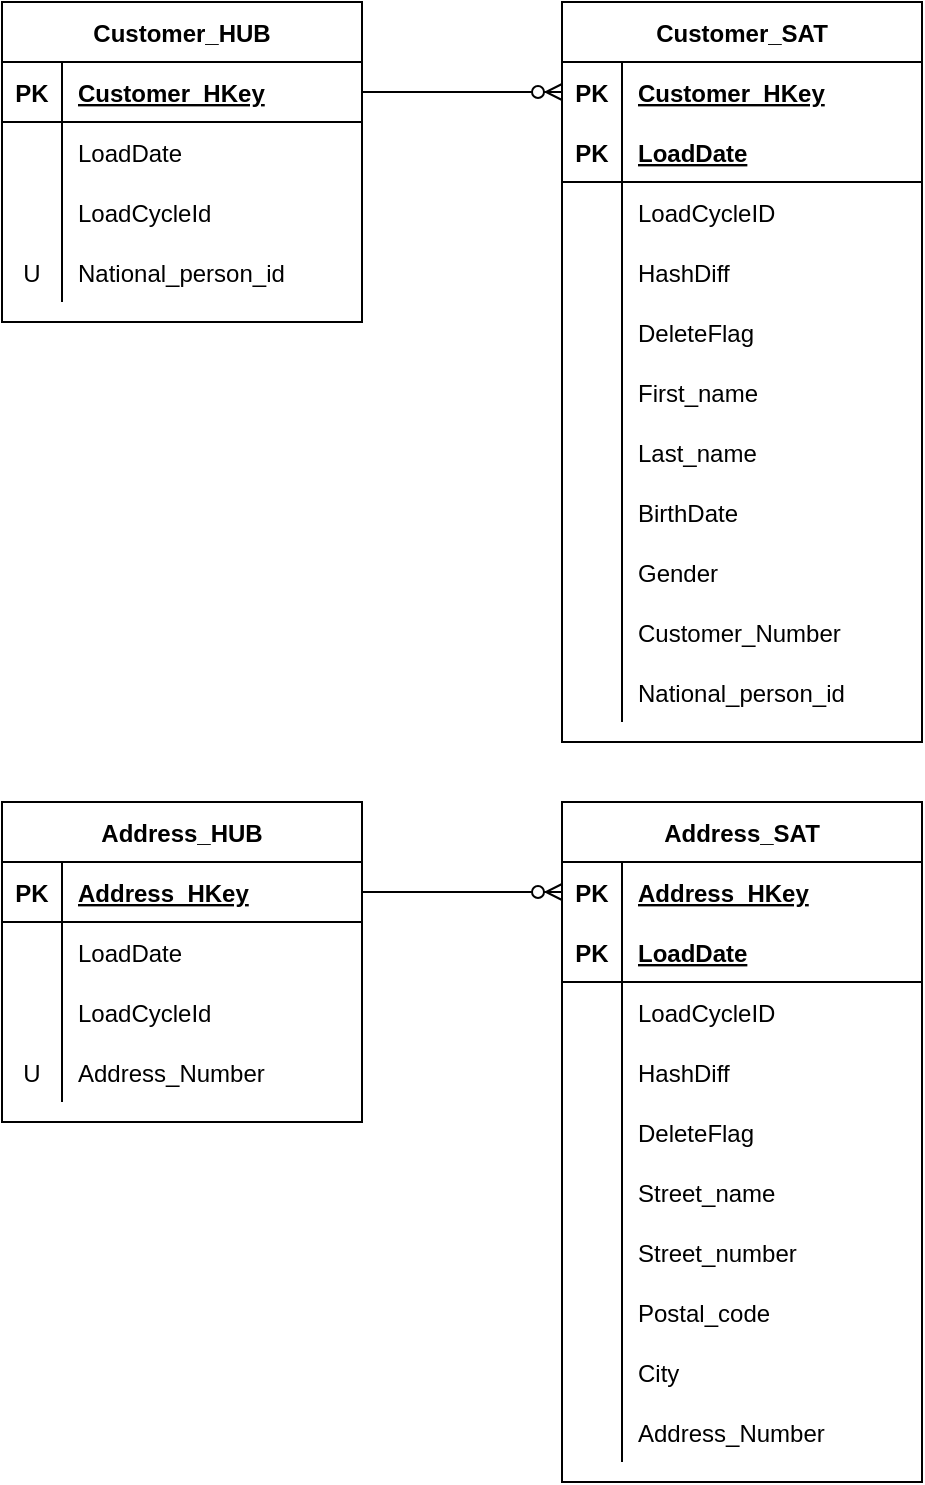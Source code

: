 <mxfile version="16.6.1" type="github">
  <diagram id="XhAqb81qaY7WWSxsu5OB" name="Page-1">
    <mxGraphModel dx="1407" dy="971" grid="1" gridSize="10" guides="1" tooltips="1" connect="1" arrows="1" fold="1" page="1" pageScale="1" pageWidth="827" pageHeight="1169" math="0" shadow="0">
      <root>
        <mxCell id="0" />
        <mxCell id="1" parent="0" />
        <mxCell id="ZphcTN7l0d4UDiau926S-1" value="Customer_HUB" style="shape=table;startSize=30;container=1;collapsible=1;childLayout=tableLayout;fixedRows=1;rowLines=0;fontStyle=1;align=center;resizeLast=1;" parent="1" vertex="1">
          <mxGeometry x="200" y="40" width="180" height="160" as="geometry" />
        </mxCell>
        <mxCell id="ZphcTN7l0d4UDiau926S-2" value="" style="shape=tableRow;horizontal=0;startSize=0;swimlaneHead=0;swimlaneBody=0;fillColor=none;collapsible=0;dropTarget=0;points=[[0,0.5],[1,0.5]];portConstraint=eastwest;top=0;left=0;right=0;bottom=1;" parent="ZphcTN7l0d4UDiau926S-1" vertex="1">
          <mxGeometry y="30" width="180" height="30" as="geometry" />
        </mxCell>
        <mxCell id="ZphcTN7l0d4UDiau926S-3" value="PK" style="shape=partialRectangle;connectable=0;fillColor=none;top=0;left=0;bottom=0;right=0;fontStyle=1;overflow=hidden;" parent="ZphcTN7l0d4UDiau926S-2" vertex="1">
          <mxGeometry width="30" height="30" as="geometry">
            <mxRectangle width="30" height="30" as="alternateBounds" />
          </mxGeometry>
        </mxCell>
        <mxCell id="ZphcTN7l0d4UDiau926S-4" value="Customer_HKey" style="shape=partialRectangle;connectable=0;fillColor=none;top=0;left=0;bottom=0;right=0;align=left;spacingLeft=6;fontStyle=5;overflow=hidden;" parent="ZphcTN7l0d4UDiau926S-2" vertex="1">
          <mxGeometry x="30" width="150" height="30" as="geometry">
            <mxRectangle width="150" height="30" as="alternateBounds" />
          </mxGeometry>
        </mxCell>
        <mxCell id="ZphcTN7l0d4UDiau926S-5" value="" style="shape=tableRow;horizontal=0;startSize=0;swimlaneHead=0;swimlaneBody=0;fillColor=none;collapsible=0;dropTarget=0;points=[[0,0.5],[1,0.5]];portConstraint=eastwest;top=0;left=0;right=0;bottom=0;" parent="ZphcTN7l0d4UDiau926S-1" vertex="1">
          <mxGeometry y="60" width="180" height="30" as="geometry" />
        </mxCell>
        <mxCell id="ZphcTN7l0d4UDiau926S-6" value="" style="shape=partialRectangle;connectable=0;fillColor=none;top=0;left=0;bottom=0;right=0;editable=1;overflow=hidden;" parent="ZphcTN7l0d4UDiau926S-5" vertex="1">
          <mxGeometry width="30" height="30" as="geometry">
            <mxRectangle width="30" height="30" as="alternateBounds" />
          </mxGeometry>
        </mxCell>
        <mxCell id="ZphcTN7l0d4UDiau926S-7" value="LoadDate" style="shape=partialRectangle;connectable=0;fillColor=none;top=0;left=0;bottom=0;right=0;align=left;spacingLeft=6;overflow=hidden;" parent="ZphcTN7l0d4UDiau926S-5" vertex="1">
          <mxGeometry x="30" width="150" height="30" as="geometry">
            <mxRectangle width="150" height="30" as="alternateBounds" />
          </mxGeometry>
        </mxCell>
        <mxCell id="ZphcTN7l0d4UDiau926S-8" value="" style="shape=tableRow;horizontal=0;startSize=0;swimlaneHead=0;swimlaneBody=0;fillColor=none;collapsible=0;dropTarget=0;points=[[0,0.5],[1,0.5]];portConstraint=eastwest;top=0;left=0;right=0;bottom=0;" parent="ZphcTN7l0d4UDiau926S-1" vertex="1">
          <mxGeometry y="90" width="180" height="30" as="geometry" />
        </mxCell>
        <mxCell id="ZphcTN7l0d4UDiau926S-9" value="" style="shape=partialRectangle;connectable=0;fillColor=none;top=0;left=0;bottom=0;right=0;editable=1;overflow=hidden;" parent="ZphcTN7l0d4UDiau926S-8" vertex="1">
          <mxGeometry width="30" height="30" as="geometry">
            <mxRectangle width="30" height="30" as="alternateBounds" />
          </mxGeometry>
        </mxCell>
        <mxCell id="ZphcTN7l0d4UDiau926S-10" value="LoadCycleId" style="shape=partialRectangle;connectable=0;fillColor=none;top=0;left=0;bottom=0;right=0;align=left;spacingLeft=6;overflow=hidden;" parent="ZphcTN7l0d4UDiau926S-8" vertex="1">
          <mxGeometry x="30" width="150" height="30" as="geometry">
            <mxRectangle width="150" height="30" as="alternateBounds" />
          </mxGeometry>
        </mxCell>
        <mxCell id="ZphcTN7l0d4UDiau926S-11" value="" style="shape=tableRow;horizontal=0;startSize=0;swimlaneHead=0;swimlaneBody=0;fillColor=none;collapsible=0;dropTarget=0;points=[[0,0.5],[1,0.5]];portConstraint=eastwest;top=0;left=0;right=0;bottom=0;" parent="ZphcTN7l0d4UDiau926S-1" vertex="1">
          <mxGeometry y="120" width="180" height="30" as="geometry" />
        </mxCell>
        <mxCell id="ZphcTN7l0d4UDiau926S-12" value="U" style="shape=partialRectangle;connectable=0;fillColor=none;top=0;left=0;bottom=0;right=0;editable=1;overflow=hidden;" parent="ZphcTN7l0d4UDiau926S-11" vertex="1">
          <mxGeometry width="30" height="30" as="geometry">
            <mxRectangle width="30" height="30" as="alternateBounds" />
          </mxGeometry>
        </mxCell>
        <mxCell id="ZphcTN7l0d4UDiau926S-13" value="National_person_id" style="shape=partialRectangle;connectable=0;fillColor=none;top=0;left=0;bottom=0;right=0;align=left;spacingLeft=6;overflow=hidden;" parent="ZphcTN7l0d4UDiau926S-11" vertex="1">
          <mxGeometry x="30" width="150" height="30" as="geometry">
            <mxRectangle width="150" height="30" as="alternateBounds" />
          </mxGeometry>
        </mxCell>
        <mxCell id="_coLPlHxsg114Q_rJmpB-6" value="" style="edgeStyle=entityRelationEdgeStyle;fontSize=12;html=1;endArrow=ERzeroToMany;endFill=1;rounded=0;entryX=0;entryY=0.5;entryDx=0;entryDy=0;exitX=1;exitY=0.5;exitDx=0;exitDy=0;" parent="1" source="ZphcTN7l0d4UDiau926S-2" target="V0uBWuoTzlH4KgRFB7Cc-2" edge="1">
          <mxGeometry width="100" height="100" relative="1" as="geometry">
            <mxPoint x="340" y="780" as="sourcePoint" />
            <mxPoint x="400" y="75" as="targetPoint" />
          </mxGeometry>
        </mxCell>
        <mxCell id="_coLPlHxsg114Q_rJmpB-7" value="" style="edgeStyle=entityRelationEdgeStyle;fontSize=12;html=1;endArrow=ERzeroToMany;endFill=1;rounded=0;entryX=0;entryY=0.5;entryDx=0;entryDy=0;exitX=1;exitY=0.5;exitDx=0;exitDy=0;" parent="1" source="V0uBWuoTzlH4KgRFB7Cc-82" target="V0uBWuoTzlH4KgRFB7Cc-36" edge="1">
          <mxGeometry width="100" height="100" relative="1" as="geometry">
            <mxPoint x="320" y="570" as="sourcePoint" />
            <mxPoint x="400" y="525" as="targetPoint" />
          </mxGeometry>
        </mxCell>
        <mxCell id="V0uBWuoTzlH4KgRFB7Cc-1" value="Customer_SAT" style="shape=table;startSize=30;container=1;collapsible=1;childLayout=tableLayout;fixedRows=1;rowLines=0;fontStyle=1;align=center;resizeLast=1;" vertex="1" parent="1">
          <mxGeometry x="480" y="40" width="180" height="370" as="geometry" />
        </mxCell>
        <mxCell id="V0uBWuoTzlH4KgRFB7Cc-2" value="" style="shape=tableRow;horizontal=0;startSize=0;swimlaneHead=0;swimlaneBody=0;fillColor=none;collapsible=0;dropTarget=0;points=[[0,0.5],[1,0.5]];portConstraint=eastwest;top=0;left=0;right=0;bottom=0;" vertex="1" parent="V0uBWuoTzlH4KgRFB7Cc-1">
          <mxGeometry y="30" width="180" height="30" as="geometry" />
        </mxCell>
        <mxCell id="V0uBWuoTzlH4KgRFB7Cc-3" value="PK" style="shape=partialRectangle;connectable=0;fillColor=none;top=0;left=0;bottom=0;right=0;fontStyle=1;overflow=hidden;" vertex="1" parent="V0uBWuoTzlH4KgRFB7Cc-2">
          <mxGeometry width="30" height="30" as="geometry">
            <mxRectangle width="30" height="30" as="alternateBounds" />
          </mxGeometry>
        </mxCell>
        <mxCell id="V0uBWuoTzlH4KgRFB7Cc-4" value="Customer_HKey" style="shape=partialRectangle;connectable=0;fillColor=none;top=0;left=0;bottom=0;right=0;align=left;spacingLeft=6;fontStyle=5;overflow=hidden;" vertex="1" parent="V0uBWuoTzlH4KgRFB7Cc-2">
          <mxGeometry x="30" width="150" height="30" as="geometry">
            <mxRectangle width="150" height="30" as="alternateBounds" />
          </mxGeometry>
        </mxCell>
        <mxCell id="V0uBWuoTzlH4KgRFB7Cc-5" value="" style="shape=tableRow;horizontal=0;startSize=0;swimlaneHead=0;swimlaneBody=0;fillColor=none;collapsible=0;dropTarget=0;points=[[0,0.5],[1,0.5]];portConstraint=eastwest;top=0;left=0;right=0;bottom=1;" vertex="1" parent="V0uBWuoTzlH4KgRFB7Cc-1">
          <mxGeometry y="60" width="180" height="30" as="geometry" />
        </mxCell>
        <mxCell id="V0uBWuoTzlH4KgRFB7Cc-6" value="PK" style="shape=partialRectangle;connectable=0;fillColor=none;top=0;left=0;bottom=0;right=0;fontStyle=1;overflow=hidden;" vertex="1" parent="V0uBWuoTzlH4KgRFB7Cc-5">
          <mxGeometry width="30" height="30" as="geometry">
            <mxRectangle width="30" height="30" as="alternateBounds" />
          </mxGeometry>
        </mxCell>
        <mxCell id="V0uBWuoTzlH4KgRFB7Cc-7" value="LoadDate" style="shape=partialRectangle;connectable=0;fillColor=none;top=0;left=0;bottom=0;right=0;align=left;spacingLeft=6;fontStyle=5;overflow=hidden;" vertex="1" parent="V0uBWuoTzlH4KgRFB7Cc-5">
          <mxGeometry x="30" width="150" height="30" as="geometry">
            <mxRectangle width="150" height="30" as="alternateBounds" />
          </mxGeometry>
        </mxCell>
        <mxCell id="V0uBWuoTzlH4KgRFB7Cc-8" value="" style="shape=tableRow;horizontal=0;startSize=0;swimlaneHead=0;swimlaneBody=0;fillColor=none;collapsible=0;dropTarget=0;points=[[0,0.5],[1,0.5]];portConstraint=eastwest;top=0;left=0;right=0;bottom=0;" vertex="1" parent="V0uBWuoTzlH4KgRFB7Cc-1">
          <mxGeometry y="90" width="180" height="30" as="geometry" />
        </mxCell>
        <mxCell id="V0uBWuoTzlH4KgRFB7Cc-9" value="" style="shape=partialRectangle;connectable=0;fillColor=none;top=0;left=0;bottom=0;right=0;editable=1;overflow=hidden;" vertex="1" parent="V0uBWuoTzlH4KgRFB7Cc-8">
          <mxGeometry width="30" height="30" as="geometry">
            <mxRectangle width="30" height="30" as="alternateBounds" />
          </mxGeometry>
        </mxCell>
        <mxCell id="V0uBWuoTzlH4KgRFB7Cc-10" value="LoadCycleID" style="shape=partialRectangle;connectable=0;fillColor=none;top=0;left=0;bottom=0;right=0;align=left;spacingLeft=6;overflow=hidden;" vertex="1" parent="V0uBWuoTzlH4KgRFB7Cc-8">
          <mxGeometry x="30" width="150" height="30" as="geometry">
            <mxRectangle width="150" height="30" as="alternateBounds" />
          </mxGeometry>
        </mxCell>
        <mxCell id="V0uBWuoTzlH4KgRFB7Cc-11" value="" style="shape=tableRow;horizontal=0;startSize=0;swimlaneHead=0;swimlaneBody=0;fillColor=none;collapsible=0;dropTarget=0;points=[[0,0.5],[1,0.5]];portConstraint=eastwest;top=0;left=0;right=0;bottom=0;" vertex="1" parent="V0uBWuoTzlH4KgRFB7Cc-1">
          <mxGeometry y="120" width="180" height="30" as="geometry" />
        </mxCell>
        <mxCell id="V0uBWuoTzlH4KgRFB7Cc-12" value="" style="shape=partialRectangle;connectable=0;fillColor=none;top=0;left=0;bottom=0;right=0;editable=1;overflow=hidden;" vertex="1" parent="V0uBWuoTzlH4KgRFB7Cc-11">
          <mxGeometry width="30" height="30" as="geometry">
            <mxRectangle width="30" height="30" as="alternateBounds" />
          </mxGeometry>
        </mxCell>
        <mxCell id="V0uBWuoTzlH4KgRFB7Cc-13" value="HashDiff" style="shape=partialRectangle;connectable=0;fillColor=none;top=0;left=0;bottom=0;right=0;align=left;spacingLeft=6;overflow=hidden;" vertex="1" parent="V0uBWuoTzlH4KgRFB7Cc-11">
          <mxGeometry x="30" width="150" height="30" as="geometry">
            <mxRectangle width="150" height="30" as="alternateBounds" />
          </mxGeometry>
        </mxCell>
        <mxCell id="V0uBWuoTzlH4KgRFB7Cc-14" style="shape=tableRow;horizontal=0;startSize=0;swimlaneHead=0;swimlaneBody=0;fillColor=none;collapsible=0;dropTarget=0;points=[[0,0.5],[1,0.5]];portConstraint=eastwest;top=0;left=0;right=0;bottom=0;" vertex="1" parent="V0uBWuoTzlH4KgRFB7Cc-1">
          <mxGeometry y="150" width="180" height="30" as="geometry" />
        </mxCell>
        <mxCell id="V0uBWuoTzlH4KgRFB7Cc-15" style="shape=partialRectangle;connectable=0;fillColor=none;top=0;left=0;bottom=0;right=0;editable=1;overflow=hidden;" vertex="1" parent="V0uBWuoTzlH4KgRFB7Cc-14">
          <mxGeometry width="30" height="30" as="geometry">
            <mxRectangle width="30" height="30" as="alternateBounds" />
          </mxGeometry>
        </mxCell>
        <mxCell id="V0uBWuoTzlH4KgRFB7Cc-16" value="DeleteFlag" style="shape=partialRectangle;connectable=0;fillColor=none;top=0;left=0;bottom=0;right=0;align=left;spacingLeft=6;overflow=hidden;" vertex="1" parent="V0uBWuoTzlH4KgRFB7Cc-14">
          <mxGeometry x="30" width="150" height="30" as="geometry">
            <mxRectangle width="150" height="30" as="alternateBounds" />
          </mxGeometry>
        </mxCell>
        <mxCell id="V0uBWuoTzlH4KgRFB7Cc-17" style="shape=tableRow;horizontal=0;startSize=0;swimlaneHead=0;swimlaneBody=0;fillColor=none;collapsible=0;dropTarget=0;points=[[0,0.5],[1,0.5]];portConstraint=eastwest;top=0;left=0;right=0;bottom=0;" vertex="1" parent="V0uBWuoTzlH4KgRFB7Cc-1">
          <mxGeometry y="180" width="180" height="30" as="geometry" />
        </mxCell>
        <mxCell id="V0uBWuoTzlH4KgRFB7Cc-18" style="shape=partialRectangle;connectable=0;fillColor=none;top=0;left=0;bottom=0;right=0;editable=1;overflow=hidden;" vertex="1" parent="V0uBWuoTzlH4KgRFB7Cc-17">
          <mxGeometry width="30" height="30" as="geometry">
            <mxRectangle width="30" height="30" as="alternateBounds" />
          </mxGeometry>
        </mxCell>
        <mxCell id="V0uBWuoTzlH4KgRFB7Cc-19" value="First_name" style="shape=partialRectangle;connectable=0;fillColor=none;top=0;left=0;bottom=0;right=0;align=left;spacingLeft=6;overflow=hidden;" vertex="1" parent="V0uBWuoTzlH4KgRFB7Cc-17">
          <mxGeometry x="30" width="150" height="30" as="geometry">
            <mxRectangle width="150" height="30" as="alternateBounds" />
          </mxGeometry>
        </mxCell>
        <mxCell id="V0uBWuoTzlH4KgRFB7Cc-20" style="shape=tableRow;horizontal=0;startSize=0;swimlaneHead=0;swimlaneBody=0;fillColor=none;collapsible=0;dropTarget=0;points=[[0,0.5],[1,0.5]];portConstraint=eastwest;top=0;left=0;right=0;bottom=0;" vertex="1" parent="V0uBWuoTzlH4KgRFB7Cc-1">
          <mxGeometry y="210" width="180" height="30" as="geometry" />
        </mxCell>
        <mxCell id="V0uBWuoTzlH4KgRFB7Cc-21" style="shape=partialRectangle;connectable=0;fillColor=none;top=0;left=0;bottom=0;right=0;editable=1;overflow=hidden;" vertex="1" parent="V0uBWuoTzlH4KgRFB7Cc-20">
          <mxGeometry width="30" height="30" as="geometry">
            <mxRectangle width="30" height="30" as="alternateBounds" />
          </mxGeometry>
        </mxCell>
        <mxCell id="V0uBWuoTzlH4KgRFB7Cc-22" value="Last_name" style="shape=partialRectangle;connectable=0;fillColor=none;top=0;left=0;bottom=0;right=0;align=left;spacingLeft=6;overflow=hidden;" vertex="1" parent="V0uBWuoTzlH4KgRFB7Cc-20">
          <mxGeometry x="30" width="150" height="30" as="geometry">
            <mxRectangle width="150" height="30" as="alternateBounds" />
          </mxGeometry>
        </mxCell>
        <mxCell id="V0uBWuoTzlH4KgRFB7Cc-23" style="shape=tableRow;horizontal=0;startSize=0;swimlaneHead=0;swimlaneBody=0;fillColor=none;collapsible=0;dropTarget=0;points=[[0,0.5],[1,0.5]];portConstraint=eastwest;top=0;left=0;right=0;bottom=0;" vertex="1" parent="V0uBWuoTzlH4KgRFB7Cc-1">
          <mxGeometry y="240" width="180" height="30" as="geometry" />
        </mxCell>
        <mxCell id="V0uBWuoTzlH4KgRFB7Cc-24" style="shape=partialRectangle;connectable=0;fillColor=none;top=0;left=0;bottom=0;right=0;editable=1;overflow=hidden;" vertex="1" parent="V0uBWuoTzlH4KgRFB7Cc-23">
          <mxGeometry width="30" height="30" as="geometry">
            <mxRectangle width="30" height="30" as="alternateBounds" />
          </mxGeometry>
        </mxCell>
        <mxCell id="V0uBWuoTzlH4KgRFB7Cc-25" value="BirthDate" style="shape=partialRectangle;connectable=0;fillColor=none;top=0;left=0;bottom=0;right=0;align=left;spacingLeft=6;overflow=hidden;" vertex="1" parent="V0uBWuoTzlH4KgRFB7Cc-23">
          <mxGeometry x="30" width="150" height="30" as="geometry">
            <mxRectangle width="150" height="30" as="alternateBounds" />
          </mxGeometry>
        </mxCell>
        <mxCell id="V0uBWuoTzlH4KgRFB7Cc-26" style="shape=tableRow;horizontal=0;startSize=0;swimlaneHead=0;swimlaneBody=0;fillColor=none;collapsible=0;dropTarget=0;points=[[0,0.5],[1,0.5]];portConstraint=eastwest;top=0;left=0;right=0;bottom=0;" vertex="1" parent="V0uBWuoTzlH4KgRFB7Cc-1">
          <mxGeometry y="270" width="180" height="30" as="geometry" />
        </mxCell>
        <mxCell id="V0uBWuoTzlH4KgRFB7Cc-27" style="shape=partialRectangle;connectable=0;fillColor=none;top=0;left=0;bottom=0;right=0;editable=1;overflow=hidden;" vertex="1" parent="V0uBWuoTzlH4KgRFB7Cc-26">
          <mxGeometry width="30" height="30" as="geometry">
            <mxRectangle width="30" height="30" as="alternateBounds" />
          </mxGeometry>
        </mxCell>
        <mxCell id="V0uBWuoTzlH4KgRFB7Cc-28" value="Gender" style="shape=partialRectangle;connectable=0;fillColor=none;top=0;left=0;bottom=0;right=0;align=left;spacingLeft=6;overflow=hidden;" vertex="1" parent="V0uBWuoTzlH4KgRFB7Cc-26">
          <mxGeometry x="30" width="150" height="30" as="geometry">
            <mxRectangle width="150" height="30" as="alternateBounds" />
          </mxGeometry>
        </mxCell>
        <mxCell id="V0uBWuoTzlH4KgRFB7Cc-32" value="" style="shape=tableRow;horizontal=0;startSize=0;swimlaneHead=0;swimlaneBody=0;fillColor=none;collapsible=0;dropTarget=0;points=[[0,0.5],[1,0.5]];portConstraint=eastwest;top=0;left=0;right=0;bottom=0;" vertex="1" parent="V0uBWuoTzlH4KgRFB7Cc-1">
          <mxGeometry y="300" width="180" height="30" as="geometry" />
        </mxCell>
        <mxCell id="V0uBWuoTzlH4KgRFB7Cc-33" value="" style="shape=partialRectangle;connectable=0;fillColor=none;top=0;left=0;bottom=0;right=0;editable=1;overflow=hidden;" vertex="1" parent="V0uBWuoTzlH4KgRFB7Cc-32">
          <mxGeometry width="30" height="30" as="geometry">
            <mxRectangle width="30" height="30" as="alternateBounds" />
          </mxGeometry>
        </mxCell>
        <mxCell id="V0uBWuoTzlH4KgRFB7Cc-34" value="Customer_Number" style="shape=partialRectangle;connectable=0;fillColor=none;top=0;left=0;bottom=0;right=0;align=left;spacingLeft=6;overflow=hidden;" vertex="1" parent="V0uBWuoTzlH4KgRFB7Cc-32">
          <mxGeometry x="30" width="150" height="30" as="geometry">
            <mxRectangle width="150" height="30" as="alternateBounds" />
          </mxGeometry>
        </mxCell>
        <mxCell id="V0uBWuoTzlH4KgRFB7Cc-29" style="shape=tableRow;horizontal=0;startSize=0;swimlaneHead=0;swimlaneBody=0;fillColor=none;collapsible=0;dropTarget=0;points=[[0,0.5],[1,0.5]];portConstraint=eastwest;top=0;left=0;right=0;bottom=0;" vertex="1" parent="V0uBWuoTzlH4KgRFB7Cc-1">
          <mxGeometry y="330" width="180" height="30" as="geometry" />
        </mxCell>
        <mxCell id="V0uBWuoTzlH4KgRFB7Cc-30" style="shape=partialRectangle;connectable=0;fillColor=none;top=0;left=0;bottom=0;right=0;editable=1;overflow=hidden;" vertex="1" parent="V0uBWuoTzlH4KgRFB7Cc-29">
          <mxGeometry width="30" height="30" as="geometry">
            <mxRectangle width="30" height="30" as="alternateBounds" />
          </mxGeometry>
        </mxCell>
        <mxCell id="V0uBWuoTzlH4KgRFB7Cc-31" value="National_person_id" style="shape=partialRectangle;connectable=0;fillColor=none;top=0;left=0;bottom=0;right=0;align=left;spacingLeft=6;overflow=hidden;" vertex="1" parent="V0uBWuoTzlH4KgRFB7Cc-29">
          <mxGeometry x="30" width="150" height="30" as="geometry">
            <mxRectangle width="150" height="30" as="alternateBounds" />
          </mxGeometry>
        </mxCell>
        <mxCell id="V0uBWuoTzlH4KgRFB7Cc-35" value="Address_SAT" style="shape=table;startSize=30;container=1;collapsible=1;childLayout=tableLayout;fixedRows=1;rowLines=0;fontStyle=1;align=center;resizeLast=1;" vertex="1" parent="1">
          <mxGeometry x="480" y="440" width="180" height="340" as="geometry" />
        </mxCell>
        <mxCell id="V0uBWuoTzlH4KgRFB7Cc-36" value="" style="shape=tableRow;horizontal=0;startSize=0;swimlaneHead=0;swimlaneBody=0;fillColor=none;collapsible=0;dropTarget=0;points=[[0,0.5],[1,0.5]];portConstraint=eastwest;top=0;left=0;right=0;bottom=0;" vertex="1" parent="V0uBWuoTzlH4KgRFB7Cc-35">
          <mxGeometry y="30" width="180" height="30" as="geometry" />
        </mxCell>
        <mxCell id="V0uBWuoTzlH4KgRFB7Cc-37" value="PK" style="shape=partialRectangle;connectable=0;fillColor=none;top=0;left=0;bottom=0;right=0;fontStyle=1;overflow=hidden;" vertex="1" parent="V0uBWuoTzlH4KgRFB7Cc-36">
          <mxGeometry width="30" height="30" as="geometry">
            <mxRectangle width="30" height="30" as="alternateBounds" />
          </mxGeometry>
        </mxCell>
        <mxCell id="V0uBWuoTzlH4KgRFB7Cc-38" value="Address_HKey" style="shape=partialRectangle;connectable=0;fillColor=none;top=0;left=0;bottom=0;right=0;align=left;spacingLeft=6;fontStyle=5;overflow=hidden;" vertex="1" parent="V0uBWuoTzlH4KgRFB7Cc-36">
          <mxGeometry x="30" width="150" height="30" as="geometry">
            <mxRectangle width="150" height="30" as="alternateBounds" />
          </mxGeometry>
        </mxCell>
        <mxCell id="V0uBWuoTzlH4KgRFB7Cc-39" value="" style="shape=tableRow;horizontal=0;startSize=0;swimlaneHead=0;swimlaneBody=0;fillColor=none;collapsible=0;dropTarget=0;points=[[0,0.5],[1,0.5]];portConstraint=eastwest;top=0;left=0;right=0;bottom=1;" vertex="1" parent="V0uBWuoTzlH4KgRFB7Cc-35">
          <mxGeometry y="60" width="180" height="30" as="geometry" />
        </mxCell>
        <mxCell id="V0uBWuoTzlH4KgRFB7Cc-40" value="PK" style="shape=partialRectangle;connectable=0;fillColor=none;top=0;left=0;bottom=0;right=0;fontStyle=1;overflow=hidden;" vertex="1" parent="V0uBWuoTzlH4KgRFB7Cc-39">
          <mxGeometry width="30" height="30" as="geometry">
            <mxRectangle width="30" height="30" as="alternateBounds" />
          </mxGeometry>
        </mxCell>
        <mxCell id="V0uBWuoTzlH4KgRFB7Cc-41" value="LoadDate" style="shape=partialRectangle;connectable=0;fillColor=none;top=0;left=0;bottom=0;right=0;align=left;spacingLeft=6;fontStyle=5;overflow=hidden;" vertex="1" parent="V0uBWuoTzlH4KgRFB7Cc-39">
          <mxGeometry x="30" width="150" height="30" as="geometry">
            <mxRectangle width="150" height="30" as="alternateBounds" />
          </mxGeometry>
        </mxCell>
        <mxCell id="V0uBWuoTzlH4KgRFB7Cc-42" value="" style="shape=tableRow;horizontal=0;startSize=0;swimlaneHead=0;swimlaneBody=0;fillColor=none;collapsible=0;dropTarget=0;points=[[0,0.5],[1,0.5]];portConstraint=eastwest;top=0;left=0;right=0;bottom=0;" vertex="1" parent="V0uBWuoTzlH4KgRFB7Cc-35">
          <mxGeometry y="90" width="180" height="30" as="geometry" />
        </mxCell>
        <mxCell id="V0uBWuoTzlH4KgRFB7Cc-43" value="" style="shape=partialRectangle;connectable=0;fillColor=none;top=0;left=0;bottom=0;right=0;editable=1;overflow=hidden;" vertex="1" parent="V0uBWuoTzlH4KgRFB7Cc-42">
          <mxGeometry width="30" height="30" as="geometry">
            <mxRectangle width="30" height="30" as="alternateBounds" />
          </mxGeometry>
        </mxCell>
        <mxCell id="V0uBWuoTzlH4KgRFB7Cc-44" value="LoadCycleID" style="shape=partialRectangle;connectable=0;fillColor=none;top=0;left=0;bottom=0;right=0;align=left;spacingLeft=6;overflow=hidden;" vertex="1" parent="V0uBWuoTzlH4KgRFB7Cc-42">
          <mxGeometry x="30" width="150" height="30" as="geometry">
            <mxRectangle width="150" height="30" as="alternateBounds" />
          </mxGeometry>
        </mxCell>
        <mxCell id="V0uBWuoTzlH4KgRFB7Cc-45" value="" style="shape=tableRow;horizontal=0;startSize=0;swimlaneHead=0;swimlaneBody=0;fillColor=none;collapsible=0;dropTarget=0;points=[[0,0.5],[1,0.5]];portConstraint=eastwest;top=0;left=0;right=0;bottom=0;" vertex="1" parent="V0uBWuoTzlH4KgRFB7Cc-35">
          <mxGeometry y="120" width="180" height="30" as="geometry" />
        </mxCell>
        <mxCell id="V0uBWuoTzlH4KgRFB7Cc-46" value="" style="shape=partialRectangle;connectable=0;fillColor=none;top=0;left=0;bottom=0;right=0;editable=1;overflow=hidden;" vertex="1" parent="V0uBWuoTzlH4KgRFB7Cc-45">
          <mxGeometry width="30" height="30" as="geometry">
            <mxRectangle width="30" height="30" as="alternateBounds" />
          </mxGeometry>
        </mxCell>
        <mxCell id="V0uBWuoTzlH4KgRFB7Cc-47" value="HashDiff" style="shape=partialRectangle;connectable=0;fillColor=none;top=0;left=0;bottom=0;right=0;align=left;spacingLeft=6;overflow=hidden;" vertex="1" parent="V0uBWuoTzlH4KgRFB7Cc-45">
          <mxGeometry x="30" width="150" height="30" as="geometry">
            <mxRectangle width="150" height="30" as="alternateBounds" />
          </mxGeometry>
        </mxCell>
        <mxCell id="V0uBWuoTzlH4KgRFB7Cc-48" style="shape=tableRow;horizontal=0;startSize=0;swimlaneHead=0;swimlaneBody=0;fillColor=none;collapsible=0;dropTarget=0;points=[[0,0.5],[1,0.5]];portConstraint=eastwest;top=0;left=0;right=0;bottom=0;" vertex="1" parent="V0uBWuoTzlH4KgRFB7Cc-35">
          <mxGeometry y="150" width="180" height="30" as="geometry" />
        </mxCell>
        <mxCell id="V0uBWuoTzlH4KgRFB7Cc-49" style="shape=partialRectangle;connectable=0;fillColor=none;top=0;left=0;bottom=0;right=0;editable=1;overflow=hidden;" vertex="1" parent="V0uBWuoTzlH4KgRFB7Cc-48">
          <mxGeometry width="30" height="30" as="geometry">
            <mxRectangle width="30" height="30" as="alternateBounds" />
          </mxGeometry>
        </mxCell>
        <mxCell id="V0uBWuoTzlH4KgRFB7Cc-50" value="DeleteFlag" style="shape=partialRectangle;connectable=0;fillColor=none;top=0;left=0;bottom=0;right=0;align=left;spacingLeft=6;overflow=hidden;" vertex="1" parent="V0uBWuoTzlH4KgRFB7Cc-48">
          <mxGeometry x="30" width="150" height="30" as="geometry">
            <mxRectangle width="150" height="30" as="alternateBounds" />
          </mxGeometry>
        </mxCell>
        <mxCell id="V0uBWuoTzlH4KgRFB7Cc-51" style="shape=tableRow;horizontal=0;startSize=0;swimlaneHead=0;swimlaneBody=0;fillColor=none;collapsible=0;dropTarget=0;points=[[0,0.5],[1,0.5]];portConstraint=eastwest;top=0;left=0;right=0;bottom=0;" vertex="1" parent="V0uBWuoTzlH4KgRFB7Cc-35">
          <mxGeometry y="180" width="180" height="30" as="geometry" />
        </mxCell>
        <mxCell id="V0uBWuoTzlH4KgRFB7Cc-52" style="shape=partialRectangle;connectable=0;fillColor=none;top=0;left=0;bottom=0;right=0;editable=1;overflow=hidden;" vertex="1" parent="V0uBWuoTzlH4KgRFB7Cc-51">
          <mxGeometry width="30" height="30" as="geometry">
            <mxRectangle width="30" height="30" as="alternateBounds" />
          </mxGeometry>
        </mxCell>
        <mxCell id="V0uBWuoTzlH4KgRFB7Cc-53" value="Street_name" style="shape=partialRectangle;connectable=0;fillColor=none;top=0;left=0;bottom=0;right=0;align=left;spacingLeft=6;overflow=hidden;" vertex="1" parent="V0uBWuoTzlH4KgRFB7Cc-51">
          <mxGeometry x="30" width="150" height="30" as="geometry">
            <mxRectangle width="150" height="30" as="alternateBounds" />
          </mxGeometry>
        </mxCell>
        <mxCell id="V0uBWuoTzlH4KgRFB7Cc-54" style="shape=tableRow;horizontal=0;startSize=0;swimlaneHead=0;swimlaneBody=0;fillColor=none;collapsible=0;dropTarget=0;points=[[0,0.5],[1,0.5]];portConstraint=eastwest;top=0;left=0;right=0;bottom=0;" vertex="1" parent="V0uBWuoTzlH4KgRFB7Cc-35">
          <mxGeometry y="210" width="180" height="30" as="geometry" />
        </mxCell>
        <mxCell id="V0uBWuoTzlH4KgRFB7Cc-55" style="shape=partialRectangle;connectable=0;fillColor=none;top=0;left=0;bottom=0;right=0;editable=1;overflow=hidden;" vertex="1" parent="V0uBWuoTzlH4KgRFB7Cc-54">
          <mxGeometry width="30" height="30" as="geometry">
            <mxRectangle width="30" height="30" as="alternateBounds" />
          </mxGeometry>
        </mxCell>
        <mxCell id="V0uBWuoTzlH4KgRFB7Cc-56" value="Street_number" style="shape=partialRectangle;connectable=0;fillColor=none;top=0;left=0;bottom=0;right=0;align=left;spacingLeft=6;overflow=hidden;" vertex="1" parent="V0uBWuoTzlH4KgRFB7Cc-54">
          <mxGeometry x="30" width="150" height="30" as="geometry">
            <mxRectangle width="150" height="30" as="alternateBounds" />
          </mxGeometry>
        </mxCell>
        <mxCell id="V0uBWuoTzlH4KgRFB7Cc-57" style="shape=tableRow;horizontal=0;startSize=0;swimlaneHead=0;swimlaneBody=0;fillColor=none;collapsible=0;dropTarget=0;points=[[0,0.5],[1,0.5]];portConstraint=eastwest;top=0;left=0;right=0;bottom=0;" vertex="1" parent="V0uBWuoTzlH4KgRFB7Cc-35">
          <mxGeometry y="240" width="180" height="30" as="geometry" />
        </mxCell>
        <mxCell id="V0uBWuoTzlH4KgRFB7Cc-58" style="shape=partialRectangle;connectable=0;fillColor=none;top=0;left=0;bottom=0;right=0;editable=1;overflow=hidden;" vertex="1" parent="V0uBWuoTzlH4KgRFB7Cc-57">
          <mxGeometry width="30" height="30" as="geometry">
            <mxRectangle width="30" height="30" as="alternateBounds" />
          </mxGeometry>
        </mxCell>
        <mxCell id="V0uBWuoTzlH4KgRFB7Cc-59" value="Postal_code" style="shape=partialRectangle;connectable=0;fillColor=none;top=0;left=0;bottom=0;right=0;align=left;spacingLeft=6;overflow=hidden;" vertex="1" parent="V0uBWuoTzlH4KgRFB7Cc-57">
          <mxGeometry x="30" width="150" height="30" as="geometry">
            <mxRectangle width="150" height="30" as="alternateBounds" />
          </mxGeometry>
        </mxCell>
        <mxCell id="V0uBWuoTzlH4KgRFB7Cc-60" style="shape=tableRow;horizontal=0;startSize=0;swimlaneHead=0;swimlaneBody=0;fillColor=none;collapsible=0;dropTarget=0;points=[[0,0.5],[1,0.5]];portConstraint=eastwest;top=0;left=0;right=0;bottom=0;" vertex="1" parent="V0uBWuoTzlH4KgRFB7Cc-35">
          <mxGeometry y="270" width="180" height="30" as="geometry" />
        </mxCell>
        <mxCell id="V0uBWuoTzlH4KgRFB7Cc-61" style="shape=partialRectangle;connectable=0;fillColor=none;top=0;left=0;bottom=0;right=0;editable=1;overflow=hidden;" vertex="1" parent="V0uBWuoTzlH4KgRFB7Cc-60">
          <mxGeometry width="30" height="30" as="geometry">
            <mxRectangle width="30" height="30" as="alternateBounds" />
          </mxGeometry>
        </mxCell>
        <mxCell id="V0uBWuoTzlH4KgRFB7Cc-62" value="City" style="shape=partialRectangle;connectable=0;fillColor=none;top=0;left=0;bottom=0;right=0;align=left;spacingLeft=6;overflow=hidden;" vertex="1" parent="V0uBWuoTzlH4KgRFB7Cc-60">
          <mxGeometry x="30" width="150" height="30" as="geometry">
            <mxRectangle width="150" height="30" as="alternateBounds" />
          </mxGeometry>
        </mxCell>
        <mxCell id="V0uBWuoTzlH4KgRFB7Cc-63" value="" style="shape=tableRow;horizontal=0;startSize=0;swimlaneHead=0;swimlaneBody=0;fillColor=none;collapsible=0;dropTarget=0;points=[[0,0.5],[1,0.5]];portConstraint=eastwest;top=0;left=0;right=0;bottom=0;" vertex="1" parent="V0uBWuoTzlH4KgRFB7Cc-35">
          <mxGeometry y="300" width="180" height="30" as="geometry" />
        </mxCell>
        <mxCell id="V0uBWuoTzlH4KgRFB7Cc-64" value="" style="shape=partialRectangle;connectable=0;fillColor=none;top=0;left=0;bottom=0;right=0;editable=1;overflow=hidden;" vertex="1" parent="V0uBWuoTzlH4KgRFB7Cc-63">
          <mxGeometry width="30" height="30" as="geometry">
            <mxRectangle width="30" height="30" as="alternateBounds" />
          </mxGeometry>
        </mxCell>
        <mxCell id="V0uBWuoTzlH4KgRFB7Cc-65" value="Address_Number" style="shape=partialRectangle;connectable=0;fillColor=none;top=0;left=0;bottom=0;right=0;align=left;spacingLeft=6;overflow=hidden;" vertex="1" parent="V0uBWuoTzlH4KgRFB7Cc-63">
          <mxGeometry x="30" width="150" height="30" as="geometry">
            <mxRectangle width="150" height="30" as="alternateBounds" />
          </mxGeometry>
        </mxCell>
        <mxCell id="V0uBWuoTzlH4KgRFB7Cc-81" value="Address_HUB" style="shape=table;startSize=30;container=1;collapsible=1;childLayout=tableLayout;fixedRows=1;rowLines=0;fontStyle=1;align=center;resizeLast=1;" vertex="1" parent="1">
          <mxGeometry x="200" y="440" width="180" height="160" as="geometry" />
        </mxCell>
        <mxCell id="V0uBWuoTzlH4KgRFB7Cc-82" value="" style="shape=tableRow;horizontal=0;startSize=0;swimlaneHead=0;swimlaneBody=0;fillColor=none;collapsible=0;dropTarget=0;points=[[0,0.5],[1,0.5]];portConstraint=eastwest;top=0;left=0;right=0;bottom=1;" vertex="1" parent="V0uBWuoTzlH4KgRFB7Cc-81">
          <mxGeometry y="30" width="180" height="30" as="geometry" />
        </mxCell>
        <mxCell id="V0uBWuoTzlH4KgRFB7Cc-83" value="PK" style="shape=partialRectangle;connectable=0;fillColor=none;top=0;left=0;bottom=0;right=0;fontStyle=1;overflow=hidden;" vertex="1" parent="V0uBWuoTzlH4KgRFB7Cc-82">
          <mxGeometry width="30" height="30" as="geometry">
            <mxRectangle width="30" height="30" as="alternateBounds" />
          </mxGeometry>
        </mxCell>
        <mxCell id="V0uBWuoTzlH4KgRFB7Cc-84" value="Address_HKey" style="shape=partialRectangle;connectable=0;fillColor=none;top=0;left=0;bottom=0;right=0;align=left;spacingLeft=6;fontStyle=5;overflow=hidden;" vertex="1" parent="V0uBWuoTzlH4KgRFB7Cc-82">
          <mxGeometry x="30" width="150" height="30" as="geometry">
            <mxRectangle width="150" height="30" as="alternateBounds" />
          </mxGeometry>
        </mxCell>
        <mxCell id="V0uBWuoTzlH4KgRFB7Cc-85" value="" style="shape=tableRow;horizontal=0;startSize=0;swimlaneHead=0;swimlaneBody=0;fillColor=none;collapsible=0;dropTarget=0;points=[[0,0.5],[1,0.5]];portConstraint=eastwest;top=0;left=0;right=0;bottom=0;" vertex="1" parent="V0uBWuoTzlH4KgRFB7Cc-81">
          <mxGeometry y="60" width="180" height="30" as="geometry" />
        </mxCell>
        <mxCell id="V0uBWuoTzlH4KgRFB7Cc-86" value="" style="shape=partialRectangle;connectable=0;fillColor=none;top=0;left=0;bottom=0;right=0;editable=1;overflow=hidden;" vertex="1" parent="V0uBWuoTzlH4KgRFB7Cc-85">
          <mxGeometry width="30" height="30" as="geometry">
            <mxRectangle width="30" height="30" as="alternateBounds" />
          </mxGeometry>
        </mxCell>
        <mxCell id="V0uBWuoTzlH4KgRFB7Cc-87" value="LoadDate" style="shape=partialRectangle;connectable=0;fillColor=none;top=0;left=0;bottom=0;right=0;align=left;spacingLeft=6;overflow=hidden;" vertex="1" parent="V0uBWuoTzlH4KgRFB7Cc-85">
          <mxGeometry x="30" width="150" height="30" as="geometry">
            <mxRectangle width="150" height="30" as="alternateBounds" />
          </mxGeometry>
        </mxCell>
        <mxCell id="V0uBWuoTzlH4KgRFB7Cc-88" value="" style="shape=tableRow;horizontal=0;startSize=0;swimlaneHead=0;swimlaneBody=0;fillColor=none;collapsible=0;dropTarget=0;points=[[0,0.5],[1,0.5]];portConstraint=eastwest;top=0;left=0;right=0;bottom=0;" vertex="1" parent="V0uBWuoTzlH4KgRFB7Cc-81">
          <mxGeometry y="90" width="180" height="30" as="geometry" />
        </mxCell>
        <mxCell id="V0uBWuoTzlH4KgRFB7Cc-89" value="" style="shape=partialRectangle;connectable=0;fillColor=none;top=0;left=0;bottom=0;right=0;editable=1;overflow=hidden;" vertex="1" parent="V0uBWuoTzlH4KgRFB7Cc-88">
          <mxGeometry width="30" height="30" as="geometry">
            <mxRectangle width="30" height="30" as="alternateBounds" />
          </mxGeometry>
        </mxCell>
        <mxCell id="V0uBWuoTzlH4KgRFB7Cc-90" value="LoadCycleId" style="shape=partialRectangle;connectable=0;fillColor=none;top=0;left=0;bottom=0;right=0;align=left;spacingLeft=6;overflow=hidden;" vertex="1" parent="V0uBWuoTzlH4KgRFB7Cc-88">
          <mxGeometry x="30" width="150" height="30" as="geometry">
            <mxRectangle width="150" height="30" as="alternateBounds" />
          </mxGeometry>
        </mxCell>
        <mxCell id="V0uBWuoTzlH4KgRFB7Cc-91" value="" style="shape=tableRow;horizontal=0;startSize=0;swimlaneHead=0;swimlaneBody=0;fillColor=none;collapsible=0;dropTarget=0;points=[[0,0.5],[1,0.5]];portConstraint=eastwest;top=0;left=0;right=0;bottom=0;" vertex="1" parent="V0uBWuoTzlH4KgRFB7Cc-81">
          <mxGeometry y="120" width="180" height="30" as="geometry" />
        </mxCell>
        <mxCell id="V0uBWuoTzlH4KgRFB7Cc-92" value="U" style="shape=partialRectangle;connectable=0;fillColor=none;top=0;left=0;bottom=0;right=0;editable=1;overflow=hidden;" vertex="1" parent="V0uBWuoTzlH4KgRFB7Cc-91">
          <mxGeometry width="30" height="30" as="geometry">
            <mxRectangle width="30" height="30" as="alternateBounds" />
          </mxGeometry>
        </mxCell>
        <mxCell id="V0uBWuoTzlH4KgRFB7Cc-93" value="Address_Number" style="shape=partialRectangle;connectable=0;fillColor=none;top=0;left=0;bottom=0;right=0;align=left;spacingLeft=6;overflow=hidden;" vertex="1" parent="V0uBWuoTzlH4KgRFB7Cc-91">
          <mxGeometry x="30" width="150" height="30" as="geometry">
            <mxRectangle width="150" height="30" as="alternateBounds" />
          </mxGeometry>
        </mxCell>
      </root>
    </mxGraphModel>
  </diagram>
</mxfile>
